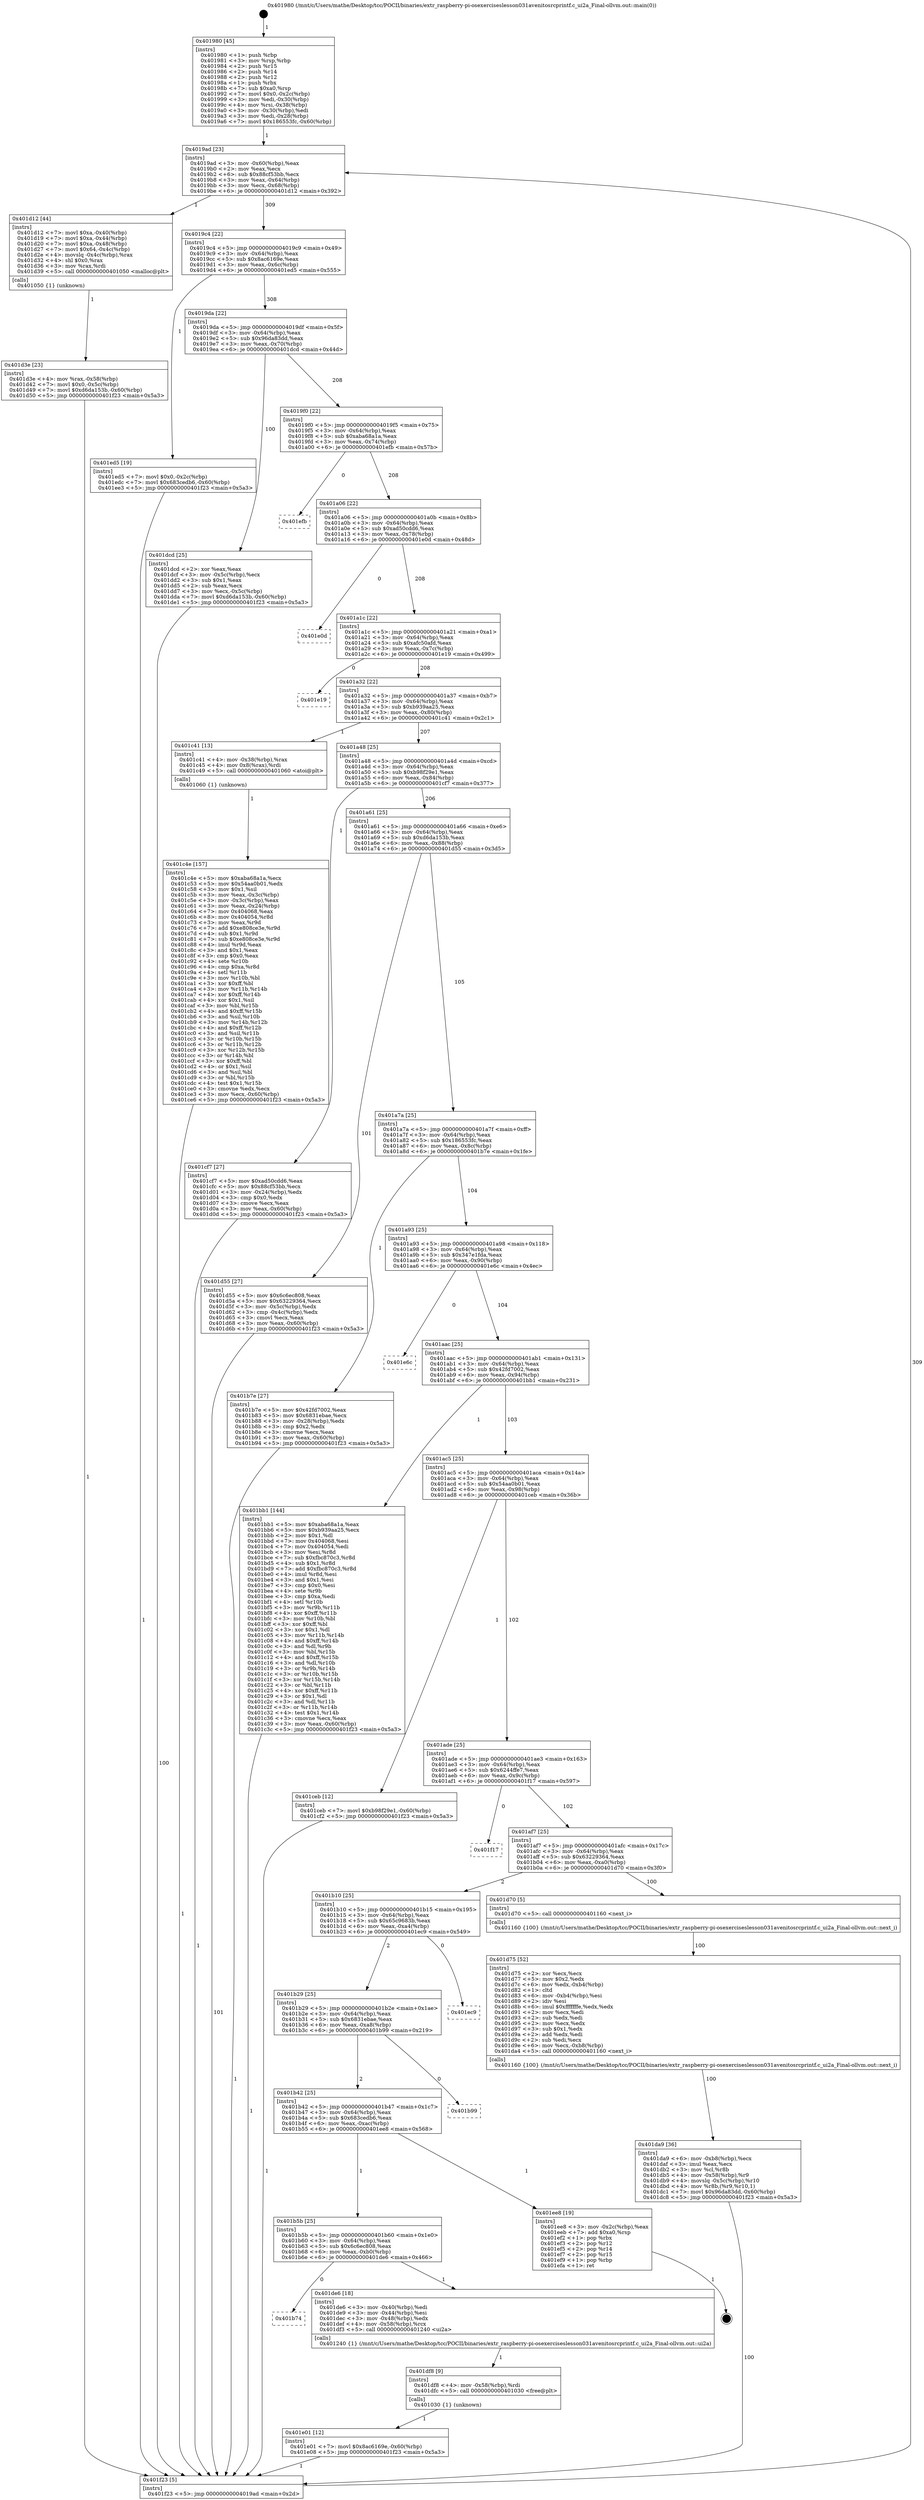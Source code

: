 digraph "0x401980" {
  label = "0x401980 (/mnt/c/Users/mathe/Desktop/tcc/POCII/binaries/extr_raspberry-pi-osexerciseslesson031avenitosrcprintf.c_ui2a_Final-ollvm.out::main(0))"
  labelloc = "t"
  node[shape=record]

  Entry [label="",width=0.3,height=0.3,shape=circle,fillcolor=black,style=filled]
  "0x4019ad" [label="{
     0x4019ad [23]\l
     | [instrs]\l
     &nbsp;&nbsp;0x4019ad \<+3\>: mov -0x60(%rbp),%eax\l
     &nbsp;&nbsp;0x4019b0 \<+2\>: mov %eax,%ecx\l
     &nbsp;&nbsp;0x4019b2 \<+6\>: sub $0x88cf53bb,%ecx\l
     &nbsp;&nbsp;0x4019b8 \<+3\>: mov %eax,-0x64(%rbp)\l
     &nbsp;&nbsp;0x4019bb \<+3\>: mov %ecx,-0x68(%rbp)\l
     &nbsp;&nbsp;0x4019be \<+6\>: je 0000000000401d12 \<main+0x392\>\l
  }"]
  "0x401d12" [label="{
     0x401d12 [44]\l
     | [instrs]\l
     &nbsp;&nbsp;0x401d12 \<+7\>: movl $0xa,-0x40(%rbp)\l
     &nbsp;&nbsp;0x401d19 \<+7\>: movl $0xa,-0x44(%rbp)\l
     &nbsp;&nbsp;0x401d20 \<+7\>: movl $0xa,-0x48(%rbp)\l
     &nbsp;&nbsp;0x401d27 \<+7\>: movl $0x64,-0x4c(%rbp)\l
     &nbsp;&nbsp;0x401d2e \<+4\>: movslq -0x4c(%rbp),%rax\l
     &nbsp;&nbsp;0x401d32 \<+4\>: shl $0x0,%rax\l
     &nbsp;&nbsp;0x401d36 \<+3\>: mov %rax,%rdi\l
     &nbsp;&nbsp;0x401d39 \<+5\>: call 0000000000401050 \<malloc@plt\>\l
     | [calls]\l
     &nbsp;&nbsp;0x401050 \{1\} (unknown)\l
  }"]
  "0x4019c4" [label="{
     0x4019c4 [22]\l
     | [instrs]\l
     &nbsp;&nbsp;0x4019c4 \<+5\>: jmp 00000000004019c9 \<main+0x49\>\l
     &nbsp;&nbsp;0x4019c9 \<+3\>: mov -0x64(%rbp),%eax\l
     &nbsp;&nbsp;0x4019cc \<+5\>: sub $0x8ac6169e,%eax\l
     &nbsp;&nbsp;0x4019d1 \<+3\>: mov %eax,-0x6c(%rbp)\l
     &nbsp;&nbsp;0x4019d4 \<+6\>: je 0000000000401ed5 \<main+0x555\>\l
  }"]
  Exit [label="",width=0.3,height=0.3,shape=circle,fillcolor=black,style=filled,peripheries=2]
  "0x401ed5" [label="{
     0x401ed5 [19]\l
     | [instrs]\l
     &nbsp;&nbsp;0x401ed5 \<+7\>: movl $0x0,-0x2c(%rbp)\l
     &nbsp;&nbsp;0x401edc \<+7\>: movl $0x683cedb6,-0x60(%rbp)\l
     &nbsp;&nbsp;0x401ee3 \<+5\>: jmp 0000000000401f23 \<main+0x5a3\>\l
  }"]
  "0x4019da" [label="{
     0x4019da [22]\l
     | [instrs]\l
     &nbsp;&nbsp;0x4019da \<+5\>: jmp 00000000004019df \<main+0x5f\>\l
     &nbsp;&nbsp;0x4019df \<+3\>: mov -0x64(%rbp),%eax\l
     &nbsp;&nbsp;0x4019e2 \<+5\>: sub $0x96da83dd,%eax\l
     &nbsp;&nbsp;0x4019e7 \<+3\>: mov %eax,-0x70(%rbp)\l
     &nbsp;&nbsp;0x4019ea \<+6\>: je 0000000000401dcd \<main+0x44d\>\l
  }"]
  "0x401e01" [label="{
     0x401e01 [12]\l
     | [instrs]\l
     &nbsp;&nbsp;0x401e01 \<+7\>: movl $0x8ac6169e,-0x60(%rbp)\l
     &nbsp;&nbsp;0x401e08 \<+5\>: jmp 0000000000401f23 \<main+0x5a3\>\l
  }"]
  "0x401dcd" [label="{
     0x401dcd [25]\l
     | [instrs]\l
     &nbsp;&nbsp;0x401dcd \<+2\>: xor %eax,%eax\l
     &nbsp;&nbsp;0x401dcf \<+3\>: mov -0x5c(%rbp),%ecx\l
     &nbsp;&nbsp;0x401dd2 \<+3\>: sub $0x1,%eax\l
     &nbsp;&nbsp;0x401dd5 \<+2\>: sub %eax,%ecx\l
     &nbsp;&nbsp;0x401dd7 \<+3\>: mov %ecx,-0x5c(%rbp)\l
     &nbsp;&nbsp;0x401dda \<+7\>: movl $0xd6da153b,-0x60(%rbp)\l
     &nbsp;&nbsp;0x401de1 \<+5\>: jmp 0000000000401f23 \<main+0x5a3\>\l
  }"]
  "0x4019f0" [label="{
     0x4019f0 [22]\l
     | [instrs]\l
     &nbsp;&nbsp;0x4019f0 \<+5\>: jmp 00000000004019f5 \<main+0x75\>\l
     &nbsp;&nbsp;0x4019f5 \<+3\>: mov -0x64(%rbp),%eax\l
     &nbsp;&nbsp;0x4019f8 \<+5\>: sub $0xaba68a1a,%eax\l
     &nbsp;&nbsp;0x4019fd \<+3\>: mov %eax,-0x74(%rbp)\l
     &nbsp;&nbsp;0x401a00 \<+6\>: je 0000000000401efb \<main+0x57b\>\l
  }"]
  "0x401df8" [label="{
     0x401df8 [9]\l
     | [instrs]\l
     &nbsp;&nbsp;0x401df8 \<+4\>: mov -0x58(%rbp),%rdi\l
     &nbsp;&nbsp;0x401dfc \<+5\>: call 0000000000401030 \<free@plt\>\l
     | [calls]\l
     &nbsp;&nbsp;0x401030 \{1\} (unknown)\l
  }"]
  "0x401efb" [label="{
     0x401efb\l
  }", style=dashed]
  "0x401a06" [label="{
     0x401a06 [22]\l
     | [instrs]\l
     &nbsp;&nbsp;0x401a06 \<+5\>: jmp 0000000000401a0b \<main+0x8b\>\l
     &nbsp;&nbsp;0x401a0b \<+3\>: mov -0x64(%rbp),%eax\l
     &nbsp;&nbsp;0x401a0e \<+5\>: sub $0xad50cdd6,%eax\l
     &nbsp;&nbsp;0x401a13 \<+3\>: mov %eax,-0x78(%rbp)\l
     &nbsp;&nbsp;0x401a16 \<+6\>: je 0000000000401e0d \<main+0x48d\>\l
  }"]
  "0x401b74" [label="{
     0x401b74\l
  }", style=dashed]
  "0x401e0d" [label="{
     0x401e0d\l
  }", style=dashed]
  "0x401a1c" [label="{
     0x401a1c [22]\l
     | [instrs]\l
     &nbsp;&nbsp;0x401a1c \<+5\>: jmp 0000000000401a21 \<main+0xa1\>\l
     &nbsp;&nbsp;0x401a21 \<+3\>: mov -0x64(%rbp),%eax\l
     &nbsp;&nbsp;0x401a24 \<+5\>: sub $0xafc50afd,%eax\l
     &nbsp;&nbsp;0x401a29 \<+3\>: mov %eax,-0x7c(%rbp)\l
     &nbsp;&nbsp;0x401a2c \<+6\>: je 0000000000401e19 \<main+0x499\>\l
  }"]
  "0x401de6" [label="{
     0x401de6 [18]\l
     | [instrs]\l
     &nbsp;&nbsp;0x401de6 \<+3\>: mov -0x40(%rbp),%edi\l
     &nbsp;&nbsp;0x401de9 \<+3\>: mov -0x44(%rbp),%esi\l
     &nbsp;&nbsp;0x401dec \<+3\>: mov -0x48(%rbp),%edx\l
     &nbsp;&nbsp;0x401def \<+4\>: mov -0x58(%rbp),%rcx\l
     &nbsp;&nbsp;0x401df3 \<+5\>: call 0000000000401240 \<ui2a\>\l
     | [calls]\l
     &nbsp;&nbsp;0x401240 \{1\} (/mnt/c/Users/mathe/Desktop/tcc/POCII/binaries/extr_raspberry-pi-osexerciseslesson031avenitosrcprintf.c_ui2a_Final-ollvm.out::ui2a)\l
  }"]
  "0x401e19" [label="{
     0x401e19\l
  }", style=dashed]
  "0x401a32" [label="{
     0x401a32 [22]\l
     | [instrs]\l
     &nbsp;&nbsp;0x401a32 \<+5\>: jmp 0000000000401a37 \<main+0xb7\>\l
     &nbsp;&nbsp;0x401a37 \<+3\>: mov -0x64(%rbp),%eax\l
     &nbsp;&nbsp;0x401a3a \<+5\>: sub $0xb939aa25,%eax\l
     &nbsp;&nbsp;0x401a3f \<+3\>: mov %eax,-0x80(%rbp)\l
     &nbsp;&nbsp;0x401a42 \<+6\>: je 0000000000401c41 \<main+0x2c1\>\l
  }"]
  "0x401b5b" [label="{
     0x401b5b [25]\l
     | [instrs]\l
     &nbsp;&nbsp;0x401b5b \<+5\>: jmp 0000000000401b60 \<main+0x1e0\>\l
     &nbsp;&nbsp;0x401b60 \<+3\>: mov -0x64(%rbp),%eax\l
     &nbsp;&nbsp;0x401b63 \<+5\>: sub $0x6c6ec808,%eax\l
     &nbsp;&nbsp;0x401b68 \<+6\>: mov %eax,-0xb0(%rbp)\l
     &nbsp;&nbsp;0x401b6e \<+6\>: je 0000000000401de6 \<main+0x466\>\l
  }"]
  "0x401c41" [label="{
     0x401c41 [13]\l
     | [instrs]\l
     &nbsp;&nbsp;0x401c41 \<+4\>: mov -0x38(%rbp),%rax\l
     &nbsp;&nbsp;0x401c45 \<+4\>: mov 0x8(%rax),%rdi\l
     &nbsp;&nbsp;0x401c49 \<+5\>: call 0000000000401060 \<atoi@plt\>\l
     | [calls]\l
     &nbsp;&nbsp;0x401060 \{1\} (unknown)\l
  }"]
  "0x401a48" [label="{
     0x401a48 [25]\l
     | [instrs]\l
     &nbsp;&nbsp;0x401a48 \<+5\>: jmp 0000000000401a4d \<main+0xcd\>\l
     &nbsp;&nbsp;0x401a4d \<+3\>: mov -0x64(%rbp),%eax\l
     &nbsp;&nbsp;0x401a50 \<+5\>: sub $0xb98f29e1,%eax\l
     &nbsp;&nbsp;0x401a55 \<+6\>: mov %eax,-0x84(%rbp)\l
     &nbsp;&nbsp;0x401a5b \<+6\>: je 0000000000401cf7 \<main+0x377\>\l
  }"]
  "0x401ee8" [label="{
     0x401ee8 [19]\l
     | [instrs]\l
     &nbsp;&nbsp;0x401ee8 \<+3\>: mov -0x2c(%rbp),%eax\l
     &nbsp;&nbsp;0x401eeb \<+7\>: add $0xa0,%rsp\l
     &nbsp;&nbsp;0x401ef2 \<+1\>: pop %rbx\l
     &nbsp;&nbsp;0x401ef3 \<+2\>: pop %r12\l
     &nbsp;&nbsp;0x401ef5 \<+2\>: pop %r14\l
     &nbsp;&nbsp;0x401ef7 \<+2\>: pop %r15\l
     &nbsp;&nbsp;0x401ef9 \<+1\>: pop %rbp\l
     &nbsp;&nbsp;0x401efa \<+1\>: ret\l
  }"]
  "0x401cf7" [label="{
     0x401cf7 [27]\l
     | [instrs]\l
     &nbsp;&nbsp;0x401cf7 \<+5\>: mov $0xad50cdd6,%eax\l
     &nbsp;&nbsp;0x401cfc \<+5\>: mov $0x88cf53bb,%ecx\l
     &nbsp;&nbsp;0x401d01 \<+3\>: mov -0x24(%rbp),%edx\l
     &nbsp;&nbsp;0x401d04 \<+3\>: cmp $0x0,%edx\l
     &nbsp;&nbsp;0x401d07 \<+3\>: cmove %ecx,%eax\l
     &nbsp;&nbsp;0x401d0a \<+3\>: mov %eax,-0x60(%rbp)\l
     &nbsp;&nbsp;0x401d0d \<+5\>: jmp 0000000000401f23 \<main+0x5a3\>\l
  }"]
  "0x401a61" [label="{
     0x401a61 [25]\l
     | [instrs]\l
     &nbsp;&nbsp;0x401a61 \<+5\>: jmp 0000000000401a66 \<main+0xe6\>\l
     &nbsp;&nbsp;0x401a66 \<+3\>: mov -0x64(%rbp),%eax\l
     &nbsp;&nbsp;0x401a69 \<+5\>: sub $0xd6da153b,%eax\l
     &nbsp;&nbsp;0x401a6e \<+6\>: mov %eax,-0x88(%rbp)\l
     &nbsp;&nbsp;0x401a74 \<+6\>: je 0000000000401d55 \<main+0x3d5\>\l
  }"]
  "0x401b42" [label="{
     0x401b42 [25]\l
     | [instrs]\l
     &nbsp;&nbsp;0x401b42 \<+5\>: jmp 0000000000401b47 \<main+0x1c7\>\l
     &nbsp;&nbsp;0x401b47 \<+3\>: mov -0x64(%rbp),%eax\l
     &nbsp;&nbsp;0x401b4a \<+5\>: sub $0x683cedb6,%eax\l
     &nbsp;&nbsp;0x401b4f \<+6\>: mov %eax,-0xac(%rbp)\l
     &nbsp;&nbsp;0x401b55 \<+6\>: je 0000000000401ee8 \<main+0x568\>\l
  }"]
  "0x401d55" [label="{
     0x401d55 [27]\l
     | [instrs]\l
     &nbsp;&nbsp;0x401d55 \<+5\>: mov $0x6c6ec808,%eax\l
     &nbsp;&nbsp;0x401d5a \<+5\>: mov $0x63229364,%ecx\l
     &nbsp;&nbsp;0x401d5f \<+3\>: mov -0x5c(%rbp),%edx\l
     &nbsp;&nbsp;0x401d62 \<+3\>: cmp -0x4c(%rbp),%edx\l
     &nbsp;&nbsp;0x401d65 \<+3\>: cmovl %ecx,%eax\l
     &nbsp;&nbsp;0x401d68 \<+3\>: mov %eax,-0x60(%rbp)\l
     &nbsp;&nbsp;0x401d6b \<+5\>: jmp 0000000000401f23 \<main+0x5a3\>\l
  }"]
  "0x401a7a" [label="{
     0x401a7a [25]\l
     | [instrs]\l
     &nbsp;&nbsp;0x401a7a \<+5\>: jmp 0000000000401a7f \<main+0xff\>\l
     &nbsp;&nbsp;0x401a7f \<+3\>: mov -0x64(%rbp),%eax\l
     &nbsp;&nbsp;0x401a82 \<+5\>: sub $0x186553fc,%eax\l
     &nbsp;&nbsp;0x401a87 \<+6\>: mov %eax,-0x8c(%rbp)\l
     &nbsp;&nbsp;0x401a8d \<+6\>: je 0000000000401b7e \<main+0x1fe\>\l
  }"]
  "0x401b99" [label="{
     0x401b99\l
  }", style=dashed]
  "0x401b7e" [label="{
     0x401b7e [27]\l
     | [instrs]\l
     &nbsp;&nbsp;0x401b7e \<+5\>: mov $0x42fd7002,%eax\l
     &nbsp;&nbsp;0x401b83 \<+5\>: mov $0x6831ebae,%ecx\l
     &nbsp;&nbsp;0x401b88 \<+3\>: mov -0x28(%rbp),%edx\l
     &nbsp;&nbsp;0x401b8b \<+3\>: cmp $0x2,%edx\l
     &nbsp;&nbsp;0x401b8e \<+3\>: cmovne %ecx,%eax\l
     &nbsp;&nbsp;0x401b91 \<+3\>: mov %eax,-0x60(%rbp)\l
     &nbsp;&nbsp;0x401b94 \<+5\>: jmp 0000000000401f23 \<main+0x5a3\>\l
  }"]
  "0x401a93" [label="{
     0x401a93 [25]\l
     | [instrs]\l
     &nbsp;&nbsp;0x401a93 \<+5\>: jmp 0000000000401a98 \<main+0x118\>\l
     &nbsp;&nbsp;0x401a98 \<+3\>: mov -0x64(%rbp),%eax\l
     &nbsp;&nbsp;0x401a9b \<+5\>: sub $0x347e1fda,%eax\l
     &nbsp;&nbsp;0x401aa0 \<+6\>: mov %eax,-0x90(%rbp)\l
     &nbsp;&nbsp;0x401aa6 \<+6\>: je 0000000000401e6c \<main+0x4ec\>\l
  }"]
  "0x401f23" [label="{
     0x401f23 [5]\l
     | [instrs]\l
     &nbsp;&nbsp;0x401f23 \<+5\>: jmp 00000000004019ad \<main+0x2d\>\l
  }"]
  "0x401980" [label="{
     0x401980 [45]\l
     | [instrs]\l
     &nbsp;&nbsp;0x401980 \<+1\>: push %rbp\l
     &nbsp;&nbsp;0x401981 \<+3\>: mov %rsp,%rbp\l
     &nbsp;&nbsp;0x401984 \<+2\>: push %r15\l
     &nbsp;&nbsp;0x401986 \<+2\>: push %r14\l
     &nbsp;&nbsp;0x401988 \<+2\>: push %r12\l
     &nbsp;&nbsp;0x40198a \<+1\>: push %rbx\l
     &nbsp;&nbsp;0x40198b \<+7\>: sub $0xa0,%rsp\l
     &nbsp;&nbsp;0x401992 \<+7\>: movl $0x0,-0x2c(%rbp)\l
     &nbsp;&nbsp;0x401999 \<+3\>: mov %edi,-0x30(%rbp)\l
     &nbsp;&nbsp;0x40199c \<+4\>: mov %rsi,-0x38(%rbp)\l
     &nbsp;&nbsp;0x4019a0 \<+3\>: mov -0x30(%rbp),%edi\l
     &nbsp;&nbsp;0x4019a3 \<+3\>: mov %edi,-0x28(%rbp)\l
     &nbsp;&nbsp;0x4019a6 \<+7\>: movl $0x186553fc,-0x60(%rbp)\l
  }"]
  "0x401b29" [label="{
     0x401b29 [25]\l
     | [instrs]\l
     &nbsp;&nbsp;0x401b29 \<+5\>: jmp 0000000000401b2e \<main+0x1ae\>\l
     &nbsp;&nbsp;0x401b2e \<+3\>: mov -0x64(%rbp),%eax\l
     &nbsp;&nbsp;0x401b31 \<+5\>: sub $0x6831ebae,%eax\l
     &nbsp;&nbsp;0x401b36 \<+6\>: mov %eax,-0xa8(%rbp)\l
     &nbsp;&nbsp;0x401b3c \<+6\>: je 0000000000401b99 \<main+0x219\>\l
  }"]
  "0x401e6c" [label="{
     0x401e6c\l
  }", style=dashed]
  "0x401aac" [label="{
     0x401aac [25]\l
     | [instrs]\l
     &nbsp;&nbsp;0x401aac \<+5\>: jmp 0000000000401ab1 \<main+0x131\>\l
     &nbsp;&nbsp;0x401ab1 \<+3\>: mov -0x64(%rbp),%eax\l
     &nbsp;&nbsp;0x401ab4 \<+5\>: sub $0x42fd7002,%eax\l
     &nbsp;&nbsp;0x401ab9 \<+6\>: mov %eax,-0x94(%rbp)\l
     &nbsp;&nbsp;0x401abf \<+6\>: je 0000000000401bb1 \<main+0x231\>\l
  }"]
  "0x401ec9" [label="{
     0x401ec9\l
  }", style=dashed]
  "0x401bb1" [label="{
     0x401bb1 [144]\l
     | [instrs]\l
     &nbsp;&nbsp;0x401bb1 \<+5\>: mov $0xaba68a1a,%eax\l
     &nbsp;&nbsp;0x401bb6 \<+5\>: mov $0xb939aa25,%ecx\l
     &nbsp;&nbsp;0x401bbb \<+2\>: mov $0x1,%dl\l
     &nbsp;&nbsp;0x401bbd \<+7\>: mov 0x404068,%esi\l
     &nbsp;&nbsp;0x401bc4 \<+7\>: mov 0x404054,%edi\l
     &nbsp;&nbsp;0x401bcb \<+3\>: mov %esi,%r8d\l
     &nbsp;&nbsp;0x401bce \<+7\>: sub $0xfbc870c3,%r8d\l
     &nbsp;&nbsp;0x401bd5 \<+4\>: sub $0x1,%r8d\l
     &nbsp;&nbsp;0x401bd9 \<+7\>: add $0xfbc870c3,%r8d\l
     &nbsp;&nbsp;0x401be0 \<+4\>: imul %r8d,%esi\l
     &nbsp;&nbsp;0x401be4 \<+3\>: and $0x1,%esi\l
     &nbsp;&nbsp;0x401be7 \<+3\>: cmp $0x0,%esi\l
     &nbsp;&nbsp;0x401bea \<+4\>: sete %r9b\l
     &nbsp;&nbsp;0x401bee \<+3\>: cmp $0xa,%edi\l
     &nbsp;&nbsp;0x401bf1 \<+4\>: setl %r10b\l
     &nbsp;&nbsp;0x401bf5 \<+3\>: mov %r9b,%r11b\l
     &nbsp;&nbsp;0x401bf8 \<+4\>: xor $0xff,%r11b\l
     &nbsp;&nbsp;0x401bfc \<+3\>: mov %r10b,%bl\l
     &nbsp;&nbsp;0x401bff \<+3\>: xor $0xff,%bl\l
     &nbsp;&nbsp;0x401c02 \<+3\>: xor $0x1,%dl\l
     &nbsp;&nbsp;0x401c05 \<+3\>: mov %r11b,%r14b\l
     &nbsp;&nbsp;0x401c08 \<+4\>: and $0xff,%r14b\l
     &nbsp;&nbsp;0x401c0c \<+3\>: and %dl,%r9b\l
     &nbsp;&nbsp;0x401c0f \<+3\>: mov %bl,%r15b\l
     &nbsp;&nbsp;0x401c12 \<+4\>: and $0xff,%r15b\l
     &nbsp;&nbsp;0x401c16 \<+3\>: and %dl,%r10b\l
     &nbsp;&nbsp;0x401c19 \<+3\>: or %r9b,%r14b\l
     &nbsp;&nbsp;0x401c1c \<+3\>: or %r10b,%r15b\l
     &nbsp;&nbsp;0x401c1f \<+3\>: xor %r15b,%r14b\l
     &nbsp;&nbsp;0x401c22 \<+3\>: or %bl,%r11b\l
     &nbsp;&nbsp;0x401c25 \<+4\>: xor $0xff,%r11b\l
     &nbsp;&nbsp;0x401c29 \<+3\>: or $0x1,%dl\l
     &nbsp;&nbsp;0x401c2c \<+3\>: and %dl,%r11b\l
     &nbsp;&nbsp;0x401c2f \<+3\>: or %r11b,%r14b\l
     &nbsp;&nbsp;0x401c32 \<+4\>: test $0x1,%r14b\l
     &nbsp;&nbsp;0x401c36 \<+3\>: cmovne %ecx,%eax\l
     &nbsp;&nbsp;0x401c39 \<+3\>: mov %eax,-0x60(%rbp)\l
     &nbsp;&nbsp;0x401c3c \<+5\>: jmp 0000000000401f23 \<main+0x5a3\>\l
  }"]
  "0x401ac5" [label="{
     0x401ac5 [25]\l
     | [instrs]\l
     &nbsp;&nbsp;0x401ac5 \<+5\>: jmp 0000000000401aca \<main+0x14a\>\l
     &nbsp;&nbsp;0x401aca \<+3\>: mov -0x64(%rbp),%eax\l
     &nbsp;&nbsp;0x401acd \<+5\>: sub $0x54aa0b01,%eax\l
     &nbsp;&nbsp;0x401ad2 \<+6\>: mov %eax,-0x98(%rbp)\l
     &nbsp;&nbsp;0x401ad8 \<+6\>: je 0000000000401ceb \<main+0x36b\>\l
  }"]
  "0x401c4e" [label="{
     0x401c4e [157]\l
     | [instrs]\l
     &nbsp;&nbsp;0x401c4e \<+5\>: mov $0xaba68a1a,%ecx\l
     &nbsp;&nbsp;0x401c53 \<+5\>: mov $0x54aa0b01,%edx\l
     &nbsp;&nbsp;0x401c58 \<+3\>: mov $0x1,%sil\l
     &nbsp;&nbsp;0x401c5b \<+3\>: mov %eax,-0x3c(%rbp)\l
     &nbsp;&nbsp;0x401c5e \<+3\>: mov -0x3c(%rbp),%eax\l
     &nbsp;&nbsp;0x401c61 \<+3\>: mov %eax,-0x24(%rbp)\l
     &nbsp;&nbsp;0x401c64 \<+7\>: mov 0x404068,%eax\l
     &nbsp;&nbsp;0x401c6b \<+8\>: mov 0x404054,%r8d\l
     &nbsp;&nbsp;0x401c73 \<+3\>: mov %eax,%r9d\l
     &nbsp;&nbsp;0x401c76 \<+7\>: add $0xe808ce3e,%r9d\l
     &nbsp;&nbsp;0x401c7d \<+4\>: sub $0x1,%r9d\l
     &nbsp;&nbsp;0x401c81 \<+7\>: sub $0xe808ce3e,%r9d\l
     &nbsp;&nbsp;0x401c88 \<+4\>: imul %r9d,%eax\l
     &nbsp;&nbsp;0x401c8c \<+3\>: and $0x1,%eax\l
     &nbsp;&nbsp;0x401c8f \<+3\>: cmp $0x0,%eax\l
     &nbsp;&nbsp;0x401c92 \<+4\>: sete %r10b\l
     &nbsp;&nbsp;0x401c96 \<+4\>: cmp $0xa,%r8d\l
     &nbsp;&nbsp;0x401c9a \<+4\>: setl %r11b\l
     &nbsp;&nbsp;0x401c9e \<+3\>: mov %r10b,%bl\l
     &nbsp;&nbsp;0x401ca1 \<+3\>: xor $0xff,%bl\l
     &nbsp;&nbsp;0x401ca4 \<+3\>: mov %r11b,%r14b\l
     &nbsp;&nbsp;0x401ca7 \<+4\>: xor $0xff,%r14b\l
     &nbsp;&nbsp;0x401cab \<+4\>: xor $0x1,%sil\l
     &nbsp;&nbsp;0x401caf \<+3\>: mov %bl,%r15b\l
     &nbsp;&nbsp;0x401cb2 \<+4\>: and $0xff,%r15b\l
     &nbsp;&nbsp;0x401cb6 \<+3\>: and %sil,%r10b\l
     &nbsp;&nbsp;0x401cb9 \<+3\>: mov %r14b,%r12b\l
     &nbsp;&nbsp;0x401cbc \<+4\>: and $0xff,%r12b\l
     &nbsp;&nbsp;0x401cc0 \<+3\>: and %sil,%r11b\l
     &nbsp;&nbsp;0x401cc3 \<+3\>: or %r10b,%r15b\l
     &nbsp;&nbsp;0x401cc6 \<+3\>: or %r11b,%r12b\l
     &nbsp;&nbsp;0x401cc9 \<+3\>: xor %r12b,%r15b\l
     &nbsp;&nbsp;0x401ccc \<+3\>: or %r14b,%bl\l
     &nbsp;&nbsp;0x401ccf \<+3\>: xor $0xff,%bl\l
     &nbsp;&nbsp;0x401cd2 \<+4\>: or $0x1,%sil\l
     &nbsp;&nbsp;0x401cd6 \<+3\>: and %sil,%bl\l
     &nbsp;&nbsp;0x401cd9 \<+3\>: or %bl,%r15b\l
     &nbsp;&nbsp;0x401cdc \<+4\>: test $0x1,%r15b\l
     &nbsp;&nbsp;0x401ce0 \<+3\>: cmovne %edx,%ecx\l
     &nbsp;&nbsp;0x401ce3 \<+3\>: mov %ecx,-0x60(%rbp)\l
     &nbsp;&nbsp;0x401ce6 \<+5\>: jmp 0000000000401f23 \<main+0x5a3\>\l
  }"]
  "0x401da9" [label="{
     0x401da9 [36]\l
     | [instrs]\l
     &nbsp;&nbsp;0x401da9 \<+6\>: mov -0xb8(%rbp),%ecx\l
     &nbsp;&nbsp;0x401daf \<+3\>: imul %eax,%ecx\l
     &nbsp;&nbsp;0x401db2 \<+3\>: mov %cl,%r8b\l
     &nbsp;&nbsp;0x401db5 \<+4\>: mov -0x58(%rbp),%r9\l
     &nbsp;&nbsp;0x401db9 \<+4\>: movslq -0x5c(%rbp),%r10\l
     &nbsp;&nbsp;0x401dbd \<+4\>: mov %r8b,(%r9,%r10,1)\l
     &nbsp;&nbsp;0x401dc1 \<+7\>: movl $0x96da83dd,-0x60(%rbp)\l
     &nbsp;&nbsp;0x401dc8 \<+5\>: jmp 0000000000401f23 \<main+0x5a3\>\l
  }"]
  "0x401ceb" [label="{
     0x401ceb [12]\l
     | [instrs]\l
     &nbsp;&nbsp;0x401ceb \<+7\>: movl $0xb98f29e1,-0x60(%rbp)\l
     &nbsp;&nbsp;0x401cf2 \<+5\>: jmp 0000000000401f23 \<main+0x5a3\>\l
  }"]
  "0x401ade" [label="{
     0x401ade [25]\l
     | [instrs]\l
     &nbsp;&nbsp;0x401ade \<+5\>: jmp 0000000000401ae3 \<main+0x163\>\l
     &nbsp;&nbsp;0x401ae3 \<+3\>: mov -0x64(%rbp),%eax\l
     &nbsp;&nbsp;0x401ae6 \<+5\>: sub $0x6244ffe7,%eax\l
     &nbsp;&nbsp;0x401aeb \<+6\>: mov %eax,-0x9c(%rbp)\l
     &nbsp;&nbsp;0x401af1 \<+6\>: je 0000000000401f17 \<main+0x597\>\l
  }"]
  "0x401d3e" [label="{
     0x401d3e [23]\l
     | [instrs]\l
     &nbsp;&nbsp;0x401d3e \<+4\>: mov %rax,-0x58(%rbp)\l
     &nbsp;&nbsp;0x401d42 \<+7\>: movl $0x0,-0x5c(%rbp)\l
     &nbsp;&nbsp;0x401d49 \<+7\>: movl $0xd6da153b,-0x60(%rbp)\l
     &nbsp;&nbsp;0x401d50 \<+5\>: jmp 0000000000401f23 \<main+0x5a3\>\l
  }"]
  "0x401d75" [label="{
     0x401d75 [52]\l
     | [instrs]\l
     &nbsp;&nbsp;0x401d75 \<+2\>: xor %ecx,%ecx\l
     &nbsp;&nbsp;0x401d77 \<+5\>: mov $0x2,%edx\l
     &nbsp;&nbsp;0x401d7c \<+6\>: mov %edx,-0xb4(%rbp)\l
     &nbsp;&nbsp;0x401d82 \<+1\>: cltd\l
     &nbsp;&nbsp;0x401d83 \<+6\>: mov -0xb4(%rbp),%esi\l
     &nbsp;&nbsp;0x401d89 \<+2\>: idiv %esi\l
     &nbsp;&nbsp;0x401d8b \<+6\>: imul $0xfffffffe,%edx,%edx\l
     &nbsp;&nbsp;0x401d91 \<+2\>: mov %ecx,%edi\l
     &nbsp;&nbsp;0x401d93 \<+2\>: sub %edx,%edi\l
     &nbsp;&nbsp;0x401d95 \<+2\>: mov %ecx,%edx\l
     &nbsp;&nbsp;0x401d97 \<+3\>: sub $0x1,%edx\l
     &nbsp;&nbsp;0x401d9a \<+2\>: add %edx,%edi\l
     &nbsp;&nbsp;0x401d9c \<+2\>: sub %edi,%ecx\l
     &nbsp;&nbsp;0x401d9e \<+6\>: mov %ecx,-0xb8(%rbp)\l
     &nbsp;&nbsp;0x401da4 \<+5\>: call 0000000000401160 \<next_i\>\l
     | [calls]\l
     &nbsp;&nbsp;0x401160 \{100\} (/mnt/c/Users/mathe/Desktop/tcc/POCII/binaries/extr_raspberry-pi-osexerciseslesson031avenitosrcprintf.c_ui2a_Final-ollvm.out::next_i)\l
  }"]
  "0x401f17" [label="{
     0x401f17\l
  }", style=dashed]
  "0x401af7" [label="{
     0x401af7 [25]\l
     | [instrs]\l
     &nbsp;&nbsp;0x401af7 \<+5\>: jmp 0000000000401afc \<main+0x17c\>\l
     &nbsp;&nbsp;0x401afc \<+3\>: mov -0x64(%rbp),%eax\l
     &nbsp;&nbsp;0x401aff \<+5\>: sub $0x63229364,%eax\l
     &nbsp;&nbsp;0x401b04 \<+6\>: mov %eax,-0xa0(%rbp)\l
     &nbsp;&nbsp;0x401b0a \<+6\>: je 0000000000401d70 \<main+0x3f0\>\l
  }"]
  "0x401b10" [label="{
     0x401b10 [25]\l
     | [instrs]\l
     &nbsp;&nbsp;0x401b10 \<+5\>: jmp 0000000000401b15 \<main+0x195\>\l
     &nbsp;&nbsp;0x401b15 \<+3\>: mov -0x64(%rbp),%eax\l
     &nbsp;&nbsp;0x401b18 \<+5\>: sub $0x65c9683b,%eax\l
     &nbsp;&nbsp;0x401b1d \<+6\>: mov %eax,-0xa4(%rbp)\l
     &nbsp;&nbsp;0x401b23 \<+6\>: je 0000000000401ec9 \<main+0x549\>\l
  }"]
  "0x401d70" [label="{
     0x401d70 [5]\l
     | [instrs]\l
     &nbsp;&nbsp;0x401d70 \<+5\>: call 0000000000401160 \<next_i\>\l
     | [calls]\l
     &nbsp;&nbsp;0x401160 \{100\} (/mnt/c/Users/mathe/Desktop/tcc/POCII/binaries/extr_raspberry-pi-osexerciseslesson031avenitosrcprintf.c_ui2a_Final-ollvm.out::next_i)\l
  }"]
  Entry -> "0x401980" [label=" 1"]
  "0x4019ad" -> "0x401d12" [label=" 1"]
  "0x4019ad" -> "0x4019c4" [label=" 309"]
  "0x401ee8" -> Exit [label=" 1"]
  "0x4019c4" -> "0x401ed5" [label=" 1"]
  "0x4019c4" -> "0x4019da" [label=" 308"]
  "0x401ed5" -> "0x401f23" [label=" 1"]
  "0x4019da" -> "0x401dcd" [label=" 100"]
  "0x4019da" -> "0x4019f0" [label=" 208"]
  "0x401e01" -> "0x401f23" [label=" 1"]
  "0x4019f0" -> "0x401efb" [label=" 0"]
  "0x4019f0" -> "0x401a06" [label=" 208"]
  "0x401df8" -> "0x401e01" [label=" 1"]
  "0x401a06" -> "0x401e0d" [label=" 0"]
  "0x401a06" -> "0x401a1c" [label=" 208"]
  "0x401de6" -> "0x401df8" [label=" 1"]
  "0x401a1c" -> "0x401e19" [label=" 0"]
  "0x401a1c" -> "0x401a32" [label=" 208"]
  "0x401b5b" -> "0x401b74" [label=" 0"]
  "0x401a32" -> "0x401c41" [label=" 1"]
  "0x401a32" -> "0x401a48" [label=" 207"]
  "0x401b5b" -> "0x401de6" [label=" 1"]
  "0x401a48" -> "0x401cf7" [label=" 1"]
  "0x401a48" -> "0x401a61" [label=" 206"]
  "0x401b42" -> "0x401b5b" [label=" 1"]
  "0x401a61" -> "0x401d55" [label=" 101"]
  "0x401a61" -> "0x401a7a" [label=" 105"]
  "0x401b42" -> "0x401ee8" [label=" 1"]
  "0x401a7a" -> "0x401b7e" [label=" 1"]
  "0x401a7a" -> "0x401a93" [label=" 104"]
  "0x401b7e" -> "0x401f23" [label=" 1"]
  "0x401980" -> "0x4019ad" [label=" 1"]
  "0x401f23" -> "0x4019ad" [label=" 309"]
  "0x401b29" -> "0x401b42" [label=" 2"]
  "0x401a93" -> "0x401e6c" [label=" 0"]
  "0x401a93" -> "0x401aac" [label=" 104"]
  "0x401b29" -> "0x401b99" [label=" 0"]
  "0x401aac" -> "0x401bb1" [label=" 1"]
  "0x401aac" -> "0x401ac5" [label=" 103"]
  "0x401bb1" -> "0x401f23" [label=" 1"]
  "0x401c41" -> "0x401c4e" [label=" 1"]
  "0x401c4e" -> "0x401f23" [label=" 1"]
  "0x401b10" -> "0x401b29" [label=" 2"]
  "0x401ac5" -> "0x401ceb" [label=" 1"]
  "0x401ac5" -> "0x401ade" [label=" 102"]
  "0x401ceb" -> "0x401f23" [label=" 1"]
  "0x401cf7" -> "0x401f23" [label=" 1"]
  "0x401d12" -> "0x401d3e" [label=" 1"]
  "0x401d3e" -> "0x401f23" [label=" 1"]
  "0x401d55" -> "0x401f23" [label=" 101"]
  "0x401b10" -> "0x401ec9" [label=" 0"]
  "0x401ade" -> "0x401f17" [label=" 0"]
  "0x401ade" -> "0x401af7" [label=" 102"]
  "0x401dcd" -> "0x401f23" [label=" 100"]
  "0x401af7" -> "0x401d70" [label=" 100"]
  "0x401af7" -> "0x401b10" [label=" 2"]
  "0x401d70" -> "0x401d75" [label=" 100"]
  "0x401d75" -> "0x401da9" [label=" 100"]
  "0x401da9" -> "0x401f23" [label=" 100"]
}
